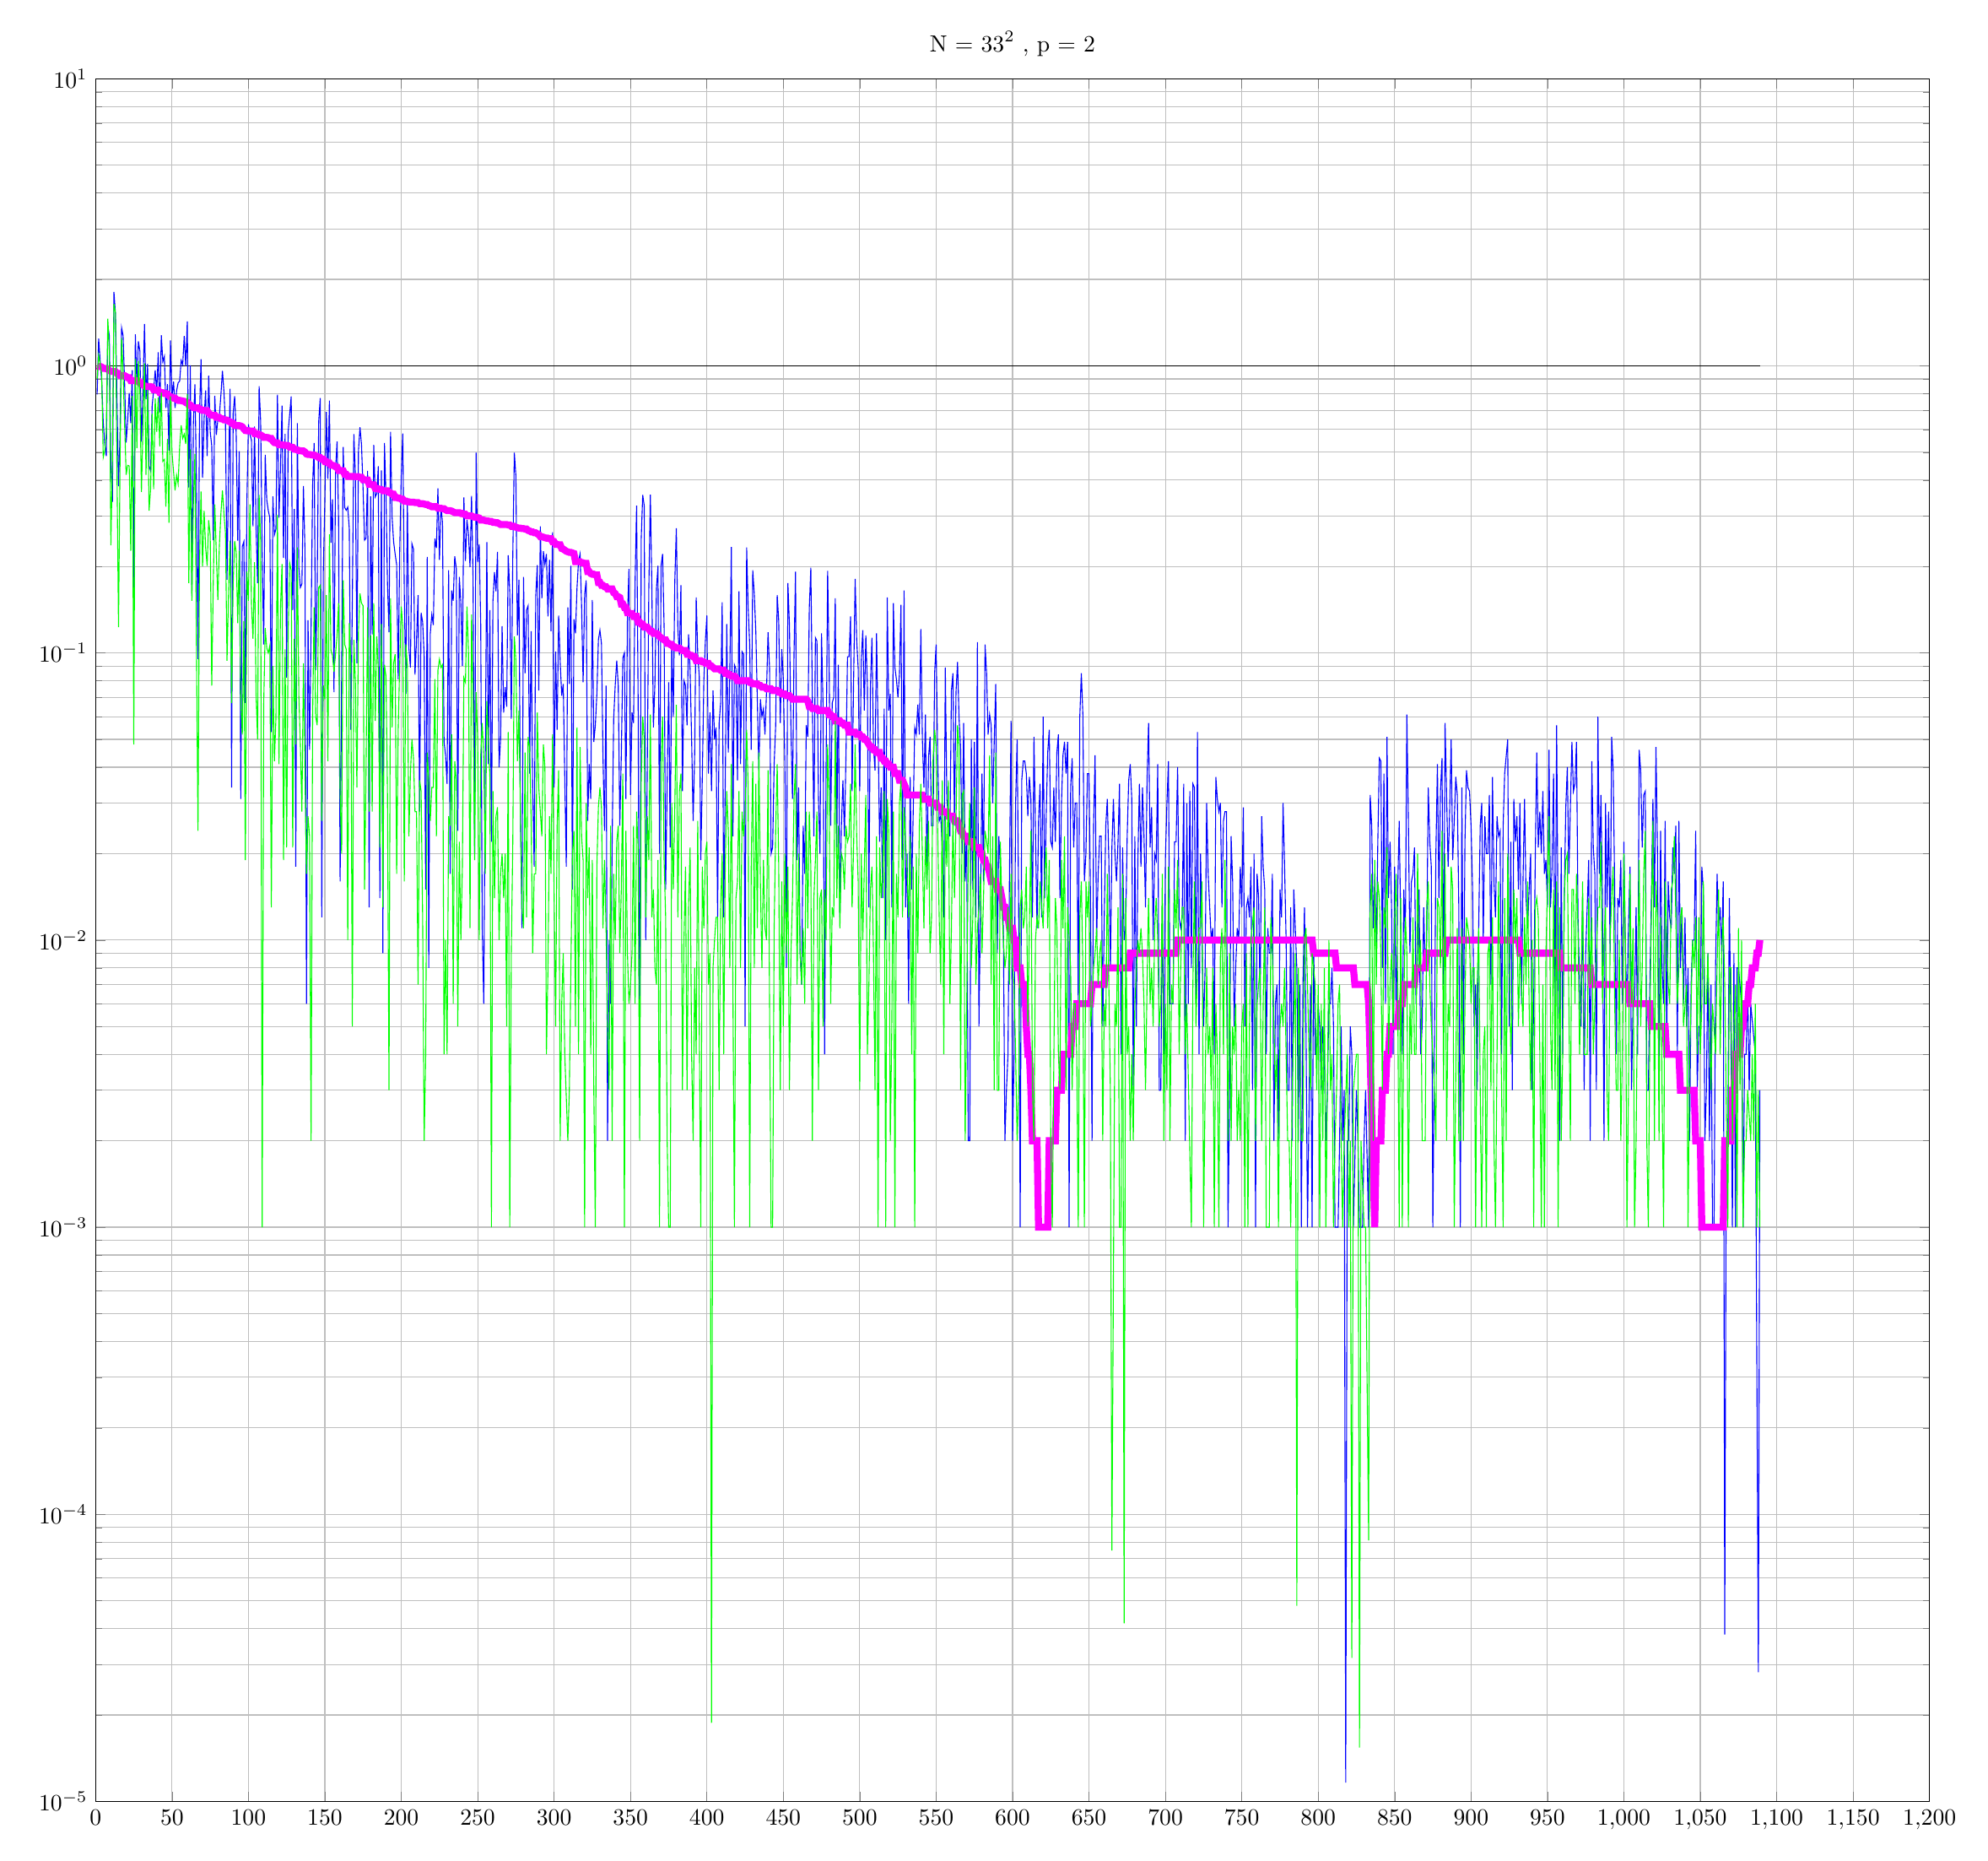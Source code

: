 % This file was created by matlab2tikz v0.3.3.
% Copyright (c) 2008--2013, Nico Schlmer <nico.schloemer@gmail.com>
% All rights reserved.
% 
% The latest updates can be retrieved from
%   http://www.mathworks.com/matlabcentral/fileexchange/22022-matlab2tikz
% where you can also make suggestions and rate matlab2tikz.
% 
% 
% 

% defining custom colors
\definecolor{mycolor1}{rgb}{1,0,1}

\begin{tikzpicture}

\begin{axis}[%
width=10.867in,
height=10.206in,
scale only axis,
xmin=0,
xmax=1200,
xmajorgrids,
ymode=log,
ymin=1e-05,
ymax=10,
yminorticks=true,
ymajorgrids,
yminorgrids,
title={$\text{N = 33}^\text{2}\text{ , p = 2}$}
]
\addplot [
color=black,
solid,
forget plot
]
table[row sep=crcr]{
1 1.0\\
2 1\\
3 1.0\\
4 1.0\\
5 1.0\\
6 1.0\\
7 1\\
8 1.0\\
9 1\\
10 1.0\\
11 1\\
12 1\\
13 1.0\\
14 1.0\\
15 1\\
16 1.0\\
17 1.0\\
18 1\\
19 1\\
20 1.0\\
21 1.0\\
22 1\\
23 1\\
24 1.0\\
25 1\\
26 1\\
27 1.0\\
28 1.0\\
29 1.0\\
30 1.0\\
31 1.0\\
32 1.0\\
33 1.0\\
34 1\\
35 1\\
36 1.0\\
37 1\\
38 1\\
39 1.0\\
40 1.0\\
41 1\\
42 1.0\\
43 1.0\\
44 1.0\\
45 1.0\\
46 1\\
47 1.0\\
48 1.0\\
49 1.0\\
50 1.0\\
51 1.0\\
52 1.0\\
53 1\\
54 1.0\\
55 1\\
56 1.0\\
57 1\\
58 1.0\\
59 1\\
60 1.0\\
61 1\\
62 1\\
63 1\\
64 1.0\\
65 1.0\\
66 1.0\\
67 1.0\\
68 1\\
69 1.0\\
70 1\\
71 1.0\\
72 1.0\\
73 1.0\\
74 1\\
75 1\\
76 1.0\\
77 1\\
78 1.0\\
79 1.0\\
80 1\\
81 1\\
82 1\\
83 1\\
84 1.0\\
85 1.0\\
86 1.0\\
87 1.0\\
88 1.0\\
89 1.0\\
90 1.0\\
91 1\\
92 1.0\\
93 1.0\\
94 1.0\\
95 1.0\\
96 1\\
97 1.0\\
98 1\\
99 1\\
100 1\\
101 1\\
102 1\\
103 1.0\\
104 1.0\\
105 1.0\\
106 1.0\\
107 1.0\\
108 1.0\\
109 1\\
110 1\\
111 1\\
112 1.0\\
113 1\\
114 1.0\\
115 1\\
116 1.0\\
117 1.0\\
118 1.0\\
119 1\\
120 1\\
121 1.0\\
122 1.0\\
123 1.0\\
124 1.0\\
125 1\\
126 1\\
127 1.0\\
128 1.0\\
129 1.0\\
130 1\\
131 1.0\\
132 1.0\\
133 1\\
134 1.0\\
135 1.0\\
136 1\\
137 1\\
138 1.0\\
139 1.0\\
140 1\\
141 1\\
142 1.0\\
143 1\\
144 1.0\\
145 1\\
146 1.0\\
147 1\\
148 1.0\\
149 1\\
150 1.0\\
151 1\\
152 1\\
153 1.0\\
154 1.0\\
155 1\\
156 1.0\\
157 1.0\\
158 1.0\\
159 1\\
160 1\\
161 1.0\\
162 1.0\\
163 1.0\\
164 1.0\\
165 1.0\\
166 1.0\\
167 1.0\\
168 1.0\\
169 1.0\\
170 1.0\\
171 1\\
172 1.0\\
173 1.0\\
174 1.0\\
175 1.0\\
176 1.0\\
177 1.0\\
178 1\\
179 1.0\\
180 1\\
181 1\\
182 1.0\\
183 1\\
184 1.0\\
185 1.0\\
186 1.0\\
187 1.0\\
188 1.0\\
189 1.0\\
190 1.0\\
191 1.0\\
192 1.0\\
193 1.0\\
194 1\\
195 1\\
196 1\\
197 1.0\\
198 1.0\\
199 1.0\\
200 1.0\\
201 1.0\\
202 1\\
203 1.0\\
204 1\\
205 1.0\\
206 1\\
207 1.0\\
208 1\\
209 1.0\\
210 1\\
211 1.0\\
212 1.0\\
213 1.0\\
214 1.0\\
215 1\\
216 1\\
217 1.0\\
218 1\\
219 1.0\\
220 1\\
221 1.0\\
222 1.0\\
223 1.0\\
224 1\\
225 1\\
226 1.0\\
227 1.0\\
228 1\\
229 1.0\\
230 1\\
231 1.0\\
232 1\\
233 1\\
234 1\\
235 1.0\\
236 1.0\\
237 1.0\\
238 1.0\\
239 1\\
240 1.0\\
241 1\\
242 1.0\\
243 1\\
244 1.0\\
245 1\\
246 1.0\\
247 1.0\\
248 1.0\\
249 1.0\\
250 1.0\\
251 1.0\\
252 1.0\\
253 1.0\\
254 1\\
255 1.0\\
256 1\\
257 1\\
258 1\\
259 1.0\\
260 1\\
261 1.0\\
262 1.0\\
263 1.0\\
264 1.0\\
265 1.0\\
266 1.0\\
267 1.0\\
268 1\\
269 1.0\\
270 1\\
271 1.0\\
272 1\\
273 1.0\\
274 1.0\\
275 1.0\\
276 1\\
277 1.0\\
278 1.0\\
279 1.0\\
280 1.0\\
281 1\\
282 1.0\\
283 1.0\\
284 1.0\\
285 1.0\\
286 1\\
287 1.0\\
288 1\\
289 1\\
290 1.0\\
291 1.0\\
292 1\\
293 1.0\\
294 1\\
295 1\\
296 1\\
297 1\\
298 1\\
299 1\\
300 1\\
301 1\\
302 1\\
303 1\\
304 1\\
305 1.0\\
306 1.0\\
307 1.0\\
308 1\\
309 1.0\\
310 1.0\\
311 1.0\\
312 1.0\\
313 1\\
314 1\\
315 1\\
316 1.0\\
317 1.0\\
318 1.0\\
319 1.0\\
320 1.0\\
321 1.0\\
322 1.0\\
323 1.0\\
324 1\\
325 1.0\\
326 1\\
327 1.0\\
328 1\\
329 1.0\\
330 1\\
331 1.0\\
332 1\\
333 1.0\\
334 1.0\\
335 1.0\\
336 1.0\\
337 1.0\\
338 1\\
339 1.0\\
340 1.0\\
341 1.0\\
342 1\\
343 1.0\\
344 1.0\\
345 1.0\\
346 1\\
347 1.0\\
348 1\\
349 1.0\\
350 1\\
351 1\\
352 1\\
353 1.0\\
354 1\\
355 1\\
356 1\\
357 1.0\\
358 1.0\\
359 1.0\\
360 1.0\\
361 1\\
362 1.0\\
363 1.0\\
364 1.0\\
365 1\\
366 1.0\\
367 1.0\\
368 1.0\\
369 1.0\\
370 1.0\\
371 1.0\\
372 1.0\\
373 1.0\\
374 1.0\\
375 1.0\\
376 1.0\\
377 1.0\\
378 1.0\\
379 1.0\\
380 1.0\\
381 1\\
382 1.0\\
383 1\\
384 1\\
385 1\\
386 1\\
387 1.0\\
388 1.0\\
389 1\\
390 1\\
391 1.0\\
392 1.0\\
393 1\\
394 1.0\\
395 1.0\\
396 1.0\\
397 1.0\\
398 1\\
399 1.0\\
400 1.0\\
401 1.0\\
402 1\\
403 1.0\\
404 1.0\\
405 1.0\\
406 1\\
407 1.0\\
408 1.0\\
409 1.0\\
410 1\\
411 1.0\\
412 1.0\\
413 1\\
414 1.0\\
415 1.0\\
416 1\\
417 1.0\\
418 1.0\\
419 1\\
420 1.0\\
421 1.0\\
422 1.0\\
423 1.0\\
424 1\\
425 1.0\\
426 1.0\\
427 1.0\\
428 1.0\\
429 1.0\\
430 1.0\\
431 1.0\\
432 1\\
433 1\\
434 1.0\\
435 1\\
436 1.0\\
437 1.0\\
438 1\\
439 1.0\\
440 1.0\\
441 1.0\\
442 1.0\\
443 1\\
444 1\\
445 1.0\\
446 1.0\\
447 1.0\\
448 1.0\\
449 1\\
450 1.0\\
451 1\\
452 1.0\\
453 1\\
454 1\\
455 1\\
456 1\\
457 1.0\\
458 1.0\\
459 1\\
460 1\\
461 1.0\\
462 1.0\\
463 1.0\\
464 1\\
465 1.0\\
466 1.0\\
467 1.0\\
468 1.0\\
469 1.0\\
470 1.0\\
471 1.0\\
472 1\\
473 1.0\\
474 1.0\\
475 1\\
476 1.0\\
477 1.0\\
478 1\\
479 1.0\\
480 1.0\\
481 1\\
482 1.0\\
483 1.0\\
484 1.0\\
485 1.0\\
486 1.0\\
487 1\\
488 1.0\\
489 1.0\\
490 1.0\\
491 1.0\\
492 1.0\\
493 1.0\\
494 1.0\\
495 1\\
496 1.0\\
497 1\\
498 1.0\\
499 1.0\\
500 1\\
501 1.0\\
502 1.0\\
503 1.0\\
504 1.0\\
505 1.0\\
506 1.0\\
507 1\\
508 1.0\\
509 1.0\\
510 1.0\\
511 1.0\\
512 1\\
513 1.0\\
514 1.0\\
515 1.0\\
516 1.0\\
517 1.0\\
518 1\\
519 1.0\\
520 1\\
521 1.0\\
522 1.0\\
523 1.0\\
524 1.0\\
525 1\\
526 1.0\\
527 1.0\\
528 1.0\\
529 1\\
530 1\\
531 1\\
532 1\\
533 1.0\\
534 1.0\\
535 1\\
536 1.0\\
537 1.0\\
538 1.0\\
539 1.0\\
540 1\\
541 1.0\\
542 1.0\\
543 1.0\\
544 1\\
545 1.0\\
546 1\\
547 1.0\\
548 1\\
549 1.0\\
550 1.0\\
551 1.0\\
552 1\\
553 1.0\\
554 1.0\\
555 1\\
556 1.0\\
557 1.0\\
558 1.0\\
559 1\\
560 1.0\\
561 1.0\\
562 1\\
563 1.0\\
564 1.0\\
565 1\\
566 1\\
567 1\\
568 1.0\\
569 1\\
570 1\\
571 1\\
572 1\\
573 1.0\\
574 1.0\\
575 1.0\\
576 1.0\\
577 1.0\\
578 1.0\\
579 1.0\\
580 1.0\\
581 1.0\\
582 1.0\\
583 1.0\\
584 1.0\\
585 1.0\\
586 1.0\\
587 1.0\\
588 1.0\\
589 1.0\\
590 1\\
591 1.0\\
592 1.0\\
593 1.0\\
594 1.0\\
595 1.0\\
596 1.0\\
597 1.0\\
598 1.0\\
599 1.0\\
600 1\\
601 1\\
602 1.0\\
603 1.0\\
604 1\\
605 1.0\\
606 1\\
607 1.0\\
608 1.0\\
609 1\\
610 1.0\\
611 1.0\\
612 1\\
613 1\\
614 1\\
615 1\\
616 1\\
617 1.0\\
618 1.0\\
619 1.0\\
620 1\\
621 1.0\\
622 1.0\\
623 1.0\\
624 1.0\\
625 1\\
626 1.0\\
627 1\\
628 1.0\\
629 1.0\\
630 1.0\\
631 1.0\\
632 1.0\\
633 1.0\\
634 1.0\\
635 1\\
636 1.0\\
637 1.0\\
638 1\\
639 1\\
640 1.0\\
641 1.0\\
642 1.0\\
643 1\\
644 1.0\\
645 1\\
646 1\\
647 1.0\\
648 1.0\\
649 1.0\\
650 1.0\\
651 1.0\\
652 1.0\\
653 1.0\\
654 1.0\\
655 1\\
656 1.0\\
657 1.0\\
658 1.0\\
659 1\\
660 1.0\\
661 1\\
662 1\\
663 1.0\\
664 1\\
665 1.0\\
666 1.0\\
667 1\\
668 1.0\\
669 1\\
670 1.0\\
671 1.0\\
672 1.0\\
673 1.0\\
674 1\\
675 1\\
676 1.0\\
677 1.0\\
678 1.0\\
679 1.0\\
680 1.0\\
681 1.0\\
682 1.0\\
683 1.0\\
684 1.0\\
685 1.0\\
686 1\\
687 1\\
688 1.0\\
689 1.0\\
690 1.0\\
691 1.0\\
692 1\\
693 1.0\\
694 1.0\\
695 1\\
696 1.0\\
697 1.0\\
698 1.0\\
699 1\\
700 1.0\\
701 1\\
702 1.0\\
703 1.0\\
704 1.0\\
705 1.0\\
706 1\\
707 1.0\\
708 1.0\\
709 1.0\\
710 1.0\\
711 1\\
712 1.0\\
713 1.0\\
714 1.0\\
715 1.0\\
716 1\\
717 1.0\\
718 1.0\\
719 1.0\\
720 1.0\\
721 1.0\\
722 1.0\\
723 1.0\\
724 1.0\\
725 1.0\\
726 1.0\\
727 1.0\\
728 1.0\\
729 1.0\\
730 1.0\\
731 1\\
732 1.0\\
733 1\\
734 1\\
735 1.0\\
736 1.0\\
737 1.0\\
738 1.0\\
739 1.0\\
740 1\\
741 1\\
742 1\\
743 1\\
744 1.0\\
745 1.0\\
746 1.0\\
747 1.0\\
748 1\\
749 1\\
750 1\\
751 1.0\\
752 1\\
753 1.0\\
754 1\\
755 1.0\\
756 1\\
757 1.0\\
758 1\\
759 1\\
760 1.0\\
761 1\\
762 1.0\\
763 1\\
764 1\\
765 1.0\\
766 1.0\\
767 1.0\\
768 1.0\\
769 1.0\\
770 1.0\\
771 1.0\\
772 1\\
773 1.0\\
774 1.0\\
775 1\\
776 1.0\\
777 1.0\\
778 1.0\\
779 1\\
780 1\\
781 1.0\\
782 1\\
783 1.0\\
784 1.0\\
785 1.0\\
786 1.0\\
787 1\\
788 1.0\\
789 1.0\\
790 1.0\\
791 1.0\\
792 1.0\\
793 1.0\\
794 1.0\\
795 1.0\\
796 1.0\\
797 1.0\\
798 1.0\\
799 1.0\\
800 1\\
801 1.0\\
802 1.0\\
803 1.0\\
804 1.0\\
805 1.0\\
806 1.0\\
807 1.0\\
808 1.0\\
809 1.0\\
810 1.0\\
811 1\\
812 1.0\\
813 1\\
814 1.0\\
815 1\\
816 1.0\\
817 1.0\\
818 1\\
819 1\\
820 1.0\\
821 1.0\\
822 1.0\\
823 1\\
824 1.0\\
825 1.0\\
826 1.0\\
827 1\\
828 1.0\\
829 1\\
830 1\\
831 1.0\\
832 1.0\\
833 1.0\\
834 1.0\\
835 1.0\\
836 1.0\\
837 1.0\\
838 1.0\\
839 1.0\\
840 1.0\\
841 1.0\\
842 1.0\\
843 1.0\\
844 1.0\\
845 1\\
846 1.0\\
847 1\\
848 1.0\\
849 1\\
850 1\\
851 1\\
852 1.0\\
853 1.0\\
854 1\\
855 1.0\\
856 1.0\\
857 1.0\\
858 1\\
859 1.0\\
860 1\\
861 1.0\\
862 1.0\\
863 1.0\\
864 1.0\\
865 1\\
866 1\\
867 1.0\\
868 1.0\\
869 1\\
870 1\\
871 1.0\\
872 1.0\\
873 1.0\\
874 1.0\\
875 1.0\\
876 1.0\\
877 1.0\\
878 1\\
879 1\\
880 1.0\\
881 1\\
882 1.0\\
883 1.0\\
884 1.0\\
885 1.0\\
886 1.0\\
887 1.0\\
888 1.0\\
889 1.0\\
890 1.0\\
891 1.0\\
892 1.0\\
893 1\\
894 1.0\\
895 1\\
896 1.0\\
897 1.0\\
898 1.0\\
899 1.0\\
900 1\\
901 1.0\\
902 1\\
903 1.0\\
904 1.0\\
905 1\\
906 1.0\\
907 1.0\\
908 1.0\\
909 1.0\\
910 1\\
911 1.0\\
912 1.0\\
913 1.0\\
914 1.0\\
915 1.0\\
916 1.0\\
917 1.0\\
918 1\\
919 1\\
920 1.0\\
921 1\\
922 1.0\\
923 1\\
924 1\\
925 1.0\\
926 1.0\\
927 1.0\\
928 1\\
929 1.0\\
930 1.0\\
931 1.0\\
932 1.0\\
933 1.0\\
934 1.0\\
935 1.0\\
936 1.0\\
937 1.0\\
938 1.0\\
939 1\\
940 1.0\\
941 1.0\\
942 1\\
943 1.0\\
944 1.0\\
945 1.0\\
946 1.0\\
947 1.0\\
948 1.0\\
949 1.0\\
950 1.0\\
951 1.0\\
952 1.0\\
953 1\\
954 1.0\\
955 1.0\\
956 1.0\\
957 1.0\\
958 1.0\\
959 1.0\\
960 1.0\\
961 1.0\\
962 1.0\\
963 1.0\\
964 1.0\\
965 1.0\\
966 1\\
967 1.0\\
968 1.0\\
969 1.0\\
970 1.0\\
971 1.0\\
972 1.0\\
973 1.0\\
974 1.0\\
975 1.0\\
976 1.0\\
977 1.0\\
978 1.0\\
979 1.0\\
980 1.0\\
981 1\\
982 1.0\\
983 1.0\\
984 1.0\\
985 1\\
986 1.0\\
987 1\\
988 1.0\\
989 1.0\\
990 1\\
991 1.0\\
992 1.0\\
993 1.0\\
994 1.0\\
995 1.0\\
996 1\\
997 1.0\\
998 1.0\\
999 1.0\\
1000 1.0\\
1001 1.0\\
1002 1\\
1003 1.0\\
1004 1.0\\
1005 1.0\\
1006 1\\
1007 1\\
1008 1\\
1009 1\\
1010 1.0\\
1011 1\\
1012 1.0\\
1013 1.0\\
1014 1\\
1015 1.0\\
1016 1.0\\
1017 1.0\\
1018 1.0\\
1019 1.0\\
1020 1.0\\
1021 1.0\\
1022 1\\
1023 1.0\\
1024 1.0\\
1025 1.0\\
1026 1.0\\
1027 1.0\\
1028 1.0\\
1029 1.0\\
1030 1.0\\
1031 1.0\\
1032 1.0\\
1033 1\\
1034 1.0\\
1035 1.0\\
1036 1.0\\
1037 1.0\\
1038 1.0\\
1039 1.0\\
1040 1.0\\
1041 1.0\\
1042 1.0\\
1043 1\\
1044 1.0\\
1045 1.0\\
1046 1\\
1047 1\\
1048 1\\
1049 1\\
1050 1.0\\
1051 1.0\\
1052 1.0\\
1053 1.0\\
1054 1.0\\
1055 1.0\\
1056 1.0\\
1057 1.0\\
1058 1.0\\
1059 1.0\\
1060 1\\
1061 1.0\\
1062 1\\
1063 1.0\\
1064 1.0\\
1065 1.0\\
1066 1.0\\
1067 1.0\\
1068 1.0\\
1069 1.0\\
1070 1.0\\
1071 1.0\\
1072 1.0\\
1073 1\\
1074 1.0\\
1075 1.0\\
1076 1.0\\
1077 1\\
1078 1.0\\
1079 1.0\\
1080 1.0\\
1081 1.0\\
1082 1.0\\
1083 1.0\\
1084 1\\
1085 1\\
1086 1\\
1087 1.0\\
1088 1\\
1089 1.0\\
};
\addplot [
color=blue,
solid,
forget plot
]
table[row sep=crcr]{
1 0.795\\
2 1.244\\
3 1.039\\
4 0.883\\
5 0.636\\
6 0.532\\
7 0.485\\
8 1.384\\
9 1.269\\
10 0.452\\
11 0.336\\
12 1.808\\
13 1.518\\
14 0.755\\
15 0.381\\
16 0.576\\
17 1.358\\
18 1.273\\
19 0.868\\
20 0.54\\
21 0.647\\
22 0.804\\
23 0.631\\
24 0.965\\
25 0.16\\
26 1.287\\
27 0.861\\
28 1.216\\
29 1.124\\
30 0.544\\
31 0.827\\
32 1.398\\
33 0.766\\
34 1.015\\
35 0.448\\
36 0.431\\
37 0.724\\
38 0.824\\
39 0.965\\
40 0.805\\
41 1.115\\
42 0.688\\
43 1.278\\
44 1.034\\
45 1.078\\
46 0.713\\
47 0.863\\
48 0.507\\
49 1.225\\
50 0.776\\
51 0.881\\
52 0.713\\
53 0.818\\
54 0.872\\
55 0.884\\
56 1.044\\
57 1.009\\
58 1.27\\
59 0.998\\
60 1.428\\
61 0.377\\
62 1.003\\
63 0.158\\
64 0.631\\
65 0.862\\
66 0.398\\
67 0.095\\
68 0.68\\
69 1.054\\
70 0.407\\
71 0.656\\
72 0.821\\
73 0.485\\
74 0.924\\
75 0.589\\
76 0.527\\
77 0.247\\
78 0.786\\
79 0.574\\
80 0.649\\
81 0.672\\
82 0.792\\
83 0.961\\
84 0.81\\
85 0.622\\
86 0.18\\
87 0.422\\
88 0.832\\
89 0.034\\
90 0.684\\
91 0.784\\
92 0.58\\
93 0.246\\
94 0.504\\
95 0.031\\
96 0.235\\
97 0.244\\
98 0.067\\
99 0.335\\
100 0.626\\
101 0.576\\
102 0.551\\
103 0.276\\
104 0.614\\
105 0.274\\
106 0.175\\
107 0.849\\
108 0.641\\
109 0.223\\
110 0.107\\
111 0.49\\
112 0.341\\
113 0.313\\
114 0.296\\
115 0.053\\
116 0.351\\
117 0.258\\
118 0.27\\
119 0.793\\
120 0.296\\
121 0.446\\
122 0.726\\
123 0.214\\
124 0.579\\
125 0.082\\
126 0.589\\
127 0.678\\
128 0.783\\
129 0.141\\
130 0.317\\
131 0.018\\
132 0.631\\
133 0.198\\
134 0.169\\
135 0.174\\
136 0.381\\
137 0.227\\
138 0.006\\
139 0.13\\
140 0.046\\
141 0.121\\
142 0.381\\
143 0.538\\
144 0.087\\
145 0.171\\
146 0.641\\
147 0.772\\
148 0.012\\
149 0.191\\
150 0.336\\
151 0.69\\
152 0.404\\
153 0.757\\
154 0.242\\
155 0.343\\
156 0.073\\
157 0.431\\
158 0.545\\
159 0.294\\
160 0.016\\
161 0.086\\
162 0.521\\
163 0.321\\
164 0.314\\
165 0.322\\
166 0.271\\
167 0.054\\
168 0.152\\
169 0.578\\
170 0.413\\
171 0.092\\
172 0.506\\
173 0.611\\
174 0.531\\
175 0.374\\
176 0.247\\
177 0.251\\
178 0.431\\
179 0.013\\
180 0.351\\
181 0.116\\
182 0.53\\
183 0.35\\
184 0.359\\
185 0.447\\
186 0.014\\
187 0.432\\
188 0.009\\
189 0.538\\
190 0.355\\
191 0.175\\
192 0.118\\
193 0.589\\
194 0.297\\
195 0.244\\
196 0.221\\
197 0.203\\
198 0.081\\
199 0.227\\
200 0.414\\
201 0.581\\
202 0.163\\
203 0.072\\
204 0.347\\
205 0.104\\
206 0.089\\
207 0.24\\
208 0.23\\
209 0.084\\
210 0.111\\
211 0.159\\
212 0.028\\
213 0.138\\
214 0.128\\
215 0.098\\
216 0.015\\
217 0.216\\
218 0.008\\
219 0.117\\
220 0.136\\
221 0.125\\
222 0.25\\
223 0.232\\
224 0.374\\
225 0.211\\
226 0.328\\
227 0.283\\
228 0.049\\
229 0.044\\
230 0.035\\
231 0.194\\
232 0.017\\
233 0.165\\
234 0.152\\
235 0.217\\
236 0.197\\
237 0.024\\
238 0.184\\
239 0.15\\
240 0.09\\
241 0.348\\
242 0.209\\
243 0.291\\
244 0.259\\
245 0.199\\
246 0.352\\
247 0.18\\
248 0.02\\
249 0.498\\
250 0.207\\
251 0.239\\
252 0.126\\
253 0.011\\
254 0.006\\
255 0.043\\
256 0.243\\
257 0.041\\
258 0.141\\
259 0.022\\
260 0.152\\
261 0.191\\
262 0.164\\
263 0.225\\
264 0.04\\
265 0.05\\
266 0.124\\
267 0.062\\
268 0.076\\
269 0.065\\
270 0.219\\
271 0.162\\
272 0.059\\
273 0.221\\
274 0.498\\
275 0.414\\
276 0.115\\
277 0.18\\
278 0.027\\
279 0.011\\
280 0.184\\
281 0.085\\
282 0.141\\
283 0.146\\
284 0.038\\
285 0.119\\
286 0.034\\
287 0.018\\
288 0.157\\
289 0.202\\
290 0.074\\
291 0.276\\
292 0.155\\
293 0.226\\
294 0.203\\
295 0.221\\
296 0.134\\
297 0.211\\
298 0.119\\
299 0.263\\
300 0.034\\
301 0.101\\
302 0.054\\
303 0.135\\
304 0.093\\
305 0.071\\
306 0.078\\
307 0.037\\
308 0.018\\
309 0.144\\
310 0.078\\
311 0.201\\
312 0.015\\
313 0.131\\
314 0.117\\
315 0.168\\
316 0.209\\
317 0.221\\
318 0.146\\
319 0.079\\
320 0.16\\
321 0.179\\
322 0.026\\
323 0.041\\
324 0.031\\
325 0.153\\
326 0.049\\
327 0.056\\
328 0.072\\
329 0.111\\
330 0.12\\
331 0.108\\
332 0.044\\
333 0.024\\
334 0.077\\
335 0.002\\
336 0.01\\
337 0.006\\
338 0.022\\
339 0.059\\
340 0.077\\
341 0.094\\
342 0.077\\
343 0.025\\
344 0.044\\
345 0.096\\
346 0.1\\
347 0.031\\
348 0.132\\
349 0.196\\
350 0.032\\
351 0.062\\
352 0.057\\
353 0.175\\
354 0.326\\
355 0.068\\
356 0.003\\
357 0.248\\
358 0.355\\
359 0.325\\
360 0.01\\
361 0.0\\
362 0.167\\
363 0.356\\
364 0.166\\
365 0.055\\
366 0.079\\
367 0.168\\
368 0.201\\
369 0.02\\
370 0.201\\
371 0.221\\
372 0.123\\
373 0.015\\
374 0.035\\
375 0.079\\
376 0.021\\
377 0.107\\
378 0.06\\
379 0.178\\
380 0.272\\
381 0.121\\
382 0.098\\
383 0.172\\
384 0.033\\
385 0.08\\
386 0.077\\
387 0.056\\
388 0.116\\
389 0.087\\
390 0.05\\
391 0.026\\
392 0.045\\
393 0.156\\
394 0.099\\
395 0.083\\
396 0.019\\
397 0.037\\
398 0.08\\
399 0.11\\
400 0.135\\
401 0.038\\
402 0.062\\
403 0.033\\
404 0.074\\
405 0.05\\
406 0.055\\
407 0.012\\
408 0.057\\
409 0.067\\
410 0.15\\
411 0.012\\
412 0.035\\
413 0.126\\
414 0.045\\
415 0.086\\
416 0.234\\
417 0.023\\
418 0.091\\
419 0.088\\
420 0.036\\
421 0.164\\
422 0.041\\
423 0.101\\
424 0.099\\
425 0.005\\
426 0.233\\
427 0.143\\
428 0.107\\
429 0.046\\
430 0.194\\
431 0.16\\
432 0.119\\
433 0.0\\
434 0.039\\
435 0.069\\
436 0.06\\
437 0.064\\
438 0.052\\
439 0.073\\
440 0.118\\
441 0.088\\
442 0.02\\
443 0.021\\
444 0.041\\
445 0.056\\
446 0.159\\
447 0.129\\
448 0.057\\
449 0.103\\
450 0.081\\
451 0.041\\
452 0.008\\
453 0.175\\
454 0.125\\
455 0.054\\
456 0.031\\
457 0.099\\
458 0.192\\
459 0.019\\
460 0.034\\
461 0.009\\
462 0.007\\
463 0.025\\
464 0.017\\
465 0.056\\
466 0.051\\
467 0.143\\
468 0.198\\
469 0.069\\
470 0.023\\
471 0.113\\
472 0.11\\
473 0.031\\
474 0.02\\
475 0.117\\
476 0.065\\
477 0.004\\
478 0.041\\
479 0.193\\
480 0.088\\
481 0.025\\
482 0.067\\
483 0.07\\
484 0.155\\
485 0.021\\
486 0.091\\
487 0.012\\
488 0.025\\
489 0.036\\
490 0.023\\
491 0.044\\
492 0.097\\
493 0.097\\
494 0.134\\
495 0.033\\
496 0.08\\
497 0.181\\
498 0.111\\
499 0.088\\
500 0.033\\
501 0.094\\
502 0.12\\
503 0.063\\
504 0.115\\
505 0.077\\
506 0.013\\
507 0.076\\
508 0.113\\
509 0.047\\
510 0.039\\
511 0.117\\
512 0.053\\
513 0.022\\
514 0.034\\
515 0.014\\
516 0.064\\
517 0.01\\
518 0.156\\
519 0.063\\
520 0.072\\
521 0.013\\
522 0.149\\
523 0.089\\
524 0.081\\
525 0.07\\
526 0.085\\
527 0.147\\
528 0.019\\
529 0.165\\
530 0.013\\
531 0.02\\
532 0.006\\
533 0.037\\
534 0.015\\
535 0.028\\
536 0.055\\
537 0.052\\
538 0.066\\
539 0.052\\
540 0.121\\
541 0.05\\
542 0.034\\
543 0.061\\
544 0.016\\
545 0.043\\
546 0.051\\
547 0.025\\
548 0.025\\
549 0.085\\
550 0.107\\
551 0.043\\
552 0.026\\
553 0.027\\
554 0.021\\
555 0.012\\
556 0.089\\
557 0.031\\
558 0.0\\
559 0.023\\
560 0.074\\
561 0.085\\
562 0.025\\
563 0.073\\
564 0.093\\
565 0.059\\
566 0.047\\
567 0.02\\
568 0.057\\
569 0.016\\
570 0.023\\
571 0.002\\
572 0.002\\
573 0.05\\
574 0.015\\
575 0.049\\
576 0.012\\
577 0.109\\
578 0.005\\
579 0.013\\
580 0.038\\
581 0.016\\
582 0.107\\
583 0.085\\
584 0.052\\
585 0.061\\
586 0.056\\
587 0.03\\
588 0.049\\
589 0.078\\
590 0.009\\
591 0.023\\
592 0.018\\
593 0.014\\
594 0.011\\
595 0.002\\
596 0.003\\
597 0.004\\
598 0.017\\
599 0.058\\
600 0.002\\
601 0.004\\
602 0.03\\
603 0.05\\
604 0.013\\
605 0.001\\
606 0.036\\
607 0.042\\
608 0.042\\
609 0.038\\
610 0.027\\
611 0.037\\
612 0.031\\
613 0.012\\
614 0.051\\
615 0.0\\
616 0.011\\
617 0.026\\
618 0.035\\
619 0.012\\
620 0.06\\
621 0.014\\
622 0.027\\
623 0.045\\
624 0.054\\
625 0.022\\
626 0.021\\
627 0.034\\
628 0.022\\
629 0.045\\
630 0.052\\
631 0.014\\
632 0.03\\
633 0.044\\
634 0.049\\
635 0.038\\
636 0.049\\
637 0.001\\
638 0.034\\
639 0.043\\
640 0.021\\
641 0.03\\
642 0.03\\
643 0.006\\
644 0.06\\
645 0.085\\
646 0.061\\
647 0.016\\
648 0.02\\
649 0.038\\
650 0.038\\
651 0.014\\
652 0.002\\
653 0.025\\
654 0.044\\
655 0.01\\
656 0.017\\
657 0.023\\
658 0.023\\
659 0.005\\
660 0.012\\
661 0.025\\
662 0.031\\
663 0.019\\
664 0.008\\
665 0.021\\
666 0.031\\
667 0.02\\
668 0.016\\
669 0.022\\
670 0.035\\
671 0.004\\
672 0.021\\
673 0.01\\
674 0.011\\
675 0.023\\
676 0.036\\
677 0.041\\
678 0.031\\
679 0.003\\
680 0.023\\
681 0.005\\
682 0.019\\
683 0.035\\
684 0.018\\
685 0.034\\
686 0.023\\
687 0.013\\
688 0.036\\
689 0.057\\
690 0.021\\
691 0.029\\
692 0.01\\
693 0.02\\
694 0.019\\
695 0.041\\
696 0.003\\
697 0.003\\
698 0.013\\
699 0.004\\
700 0.019\\
701 0.03\\
702 0.042\\
703 0.006\\
704 0.0\\
705 0.006\\
706 0.022\\
707 0.022\\
708 0.04\\
709 0.012\\
710 0.011\\
711 0.012\\
712 0.035\\
713 0.002\\
714 0.03\\
715 0.006\\
716 0.033\\
717 0.008\\
718 0.035\\
719 0.034\\
720 0.006\\
721 0.053\\
722 0.004\\
723 0.02\\
724 0.01\\
725 0.005\\
726 0.008\\
727 0.03\\
728 0.017\\
729 0.013\\
730 0.01\\
731 0.011\\
732 0.004\\
733 0.037\\
734 0.031\\
735 0.028\\
736 0.03\\
737 0.013\\
738 0.026\\
739 0.028\\
740 0.028\\
741 0.001\\
742 0.003\\
743 0.023\\
744 0.016\\
745 0.005\\
746 0.008\\
747 0.011\\
748 0.01\\
749 0.018\\
750 0.013\\
751 0.029\\
752 0.005\\
753 0.013\\
754 0.014\\
755 0.012\\
756 0.018\\
757 0.003\\
758 0.02\\
759 0.001\\
760 0.017\\
761 0.014\\
762 0.006\\
763 0.027\\
764 0.018\\
765 0.015\\
766 0.004\\
767 0.011\\
768 0.009\\
769 0.009\\
770 0.017\\
771 0.002\\
772 0.006\\
773 0.007\\
774 0.002\\
775 0.015\\
776 0.012\\
777 0.03\\
778 0.018\\
779 0.01\\
780 0.003\\
781 0.003\\
782 0.013\\
783 0.002\\
784 0.015\\
785 0.011\\
786 0.008\\
787 0.002\\
788 0.007\\
789 0.001\\
790 0.007\\
791 0.013\\
792 0.005\\
793 0.001\\
794 0.0\\
795 0.007\\
796 0.001\\
797 0.01\\
798 0.004\\
799 0.004\\
800 0.006\\
801 0.005\\
802 0.003\\
803 0.005\\
804 0.004\\
805 0.002\\
806 0.003\\
807 0.006\\
808 0.006\\
809 0.008\\
810 0.005\\
811 0.001\\
812 0.001\\
813 0.001\\
814 0.002\\
815 0.005\\
816 0.002\\
817 0.003\\
818 1.163e-05\\
819 0.002\\
820 0.002\\
821 0.005\\
822 0.004\\
823 0.001\\
824 0.0\\
825 0.003\\
826 0.002\\
827 0.001\\
828 0.0\\
829 0.001\\
830 0.002\\
831 0.003\\
832 0.0\\
833 0.001\\
834 0.032\\
835 0.025\\
836 0.011\\
837 0.017\\
838 0.009\\
839 0.022\\
840 0.043\\
841 0.042\\
842 0.008\\
843 0.038\\
844 0.006\\
845 0.051\\
846 0.014\\
847 0.022\\
848 0.013\\
849 0.004\\
850 0.018\\
851 0.005\\
852 0.015\\
853 0.026\\
854 0.011\\
855 0.004\\
856 0.015\\
857 0.01\\
858 0.061\\
859 0.026\\
860 0.009\\
861 0.016\\
862 0.017\\
863 0.021\\
864 0.006\\
865 0.009\\
866 0.015\\
867 0.004\\
868 0.005\\
869 0.013\\
870 0.008\\
871 0.01\\
872 0.034\\
873 0.022\\
874 0.018\\
875 0.001\\
876 0.004\\
877 0.02\\
878 0.041\\
879 0.014\\
880 0.033\\
881 0.043\\
882 0.007\\
883 0.057\\
884 0.0\\
885 0.018\\
886 0.028\\
887 0.05\\
888 0.019\\
889 0.026\\
890 0.037\\
891 0.032\\
892 0.013\\
893 0.001\\
894 0.034\\
895 0.004\\
896 0.022\\
897 0.039\\
898 0.034\\
899 0.033\\
900 0.025\\
901 0.015\\
902 0.005\\
903 0.007\\
904 0.003\\
905 0.011\\
906 0.025\\
907 0.03\\
908 0.01\\
909 0.027\\
910 0.02\\
911 0.02\\
912 0.032\\
913 0.007\\
914 0.037\\
915 0.016\\
916 0.012\\
917 0.027\\
918 0.023\\
919 0.024\\
920 0.004\\
921 0.025\\
922 0.038\\
923 0.0\\
924 0.05\\
925 0.005\\
926 0.022\\
927 0.003\\
928 0.031\\
929 0.022\\
930 0.027\\
931 0.015\\
932 0.03\\
933 0.006\\
934 0.016\\
935 0.031\\
936 0.014\\
937 0.011\\
938 0.015\\
939 0.02\\
940 0.003\\
941 0.006\\
942 0.019\\
943 0.045\\
944 0.021\\
945 0.028\\
946 0.02\\
947 0.033\\
948 0.017\\
949 0.019\\
950 0.013\\
951 0.046\\
952 0.013\\
953 0.018\\
954 0.038\\
955 0.006\\
956 0.056\\
957 0.01\\
958 0.002\\
959 0.021\\
960 0.004\\
961 0.014\\
962 0.029\\
963 0.04\\
964 0.017\\
965 0.029\\
966 0.049\\
967 0.033\\
968 0.035\\
969 0.049\\
970 0.012\\
971 0.007\\
972 0.005\\
973 0.014\\
974 0.003\\
975 0.009\\
976 0.013\\
977 0.019\\
978 0.002\\
979 0.042\\
980 0.021\\
981 0.017\\
982 0.003\\
983 0.06\\
984 0.017\\
985 0.032\\
986 0.014\\
987 0.002\\
988 0.03\\
989 0.013\\
990 0.028\\
991 0.009\\
992 0.051\\
993 0.039\\
994 0.015\\
995 0.004\\
996 0.014\\
997 0.013\\
998 0.019\\
999 0.006\\
1000 0.022\\
1001 0.009\\
1002 0.006\\
1003 0.011\\
1004 0.018\\
1005 0.003\\
1006 0.006\\
1007 0.006\\
1008 0.013\\
1009 0.004\\
1010 0.046\\
1011 0.039\\
1012 0.021\\
1013 0.032\\
1014 0.033\\
1015 0.003\\
1016 0.003\\
1017 0.007\\
1018 0.014\\
1019 0.031\\
1020 0.013\\
1021 0.047\\
1022 0.02\\
1023 0.003\\
1024 0.024\\
1025 0.008\\
1026 0.006\\
1027 0.026\\
1028 0.004\\
1029 0.016\\
1030 0.012\\
1031 0.011\\
1032 0.021\\
1033 0.017\\
1034 0.025\\
1035 0.004\\
1036 0.026\\
1037 0.008\\
1038 0.013\\
1039 0.006\\
1040 0.012\\
1041 0.005\\
1042 0.008\\
1043 0.002\\
1044 0.007\\
1045 0.01\\
1046 0.01\\
1047 0.024\\
1048 0.003\\
1049 0.005\\
1050 0.005\\
1051 0.018\\
1052 0.015\\
1053 0.002\\
1054 0.003\\
1055 0.009\\
1056 0.002\\
1057 0.007\\
1058 0.001\\
1059 0.001\\
1060 0.008\\
1061 0.017\\
1062 0.011\\
1063 0.013\\
1064 0.009\\
1065 0.016\\
1066 3.817e-05\\
1067 0.002\\
1068 0.002\\
1069 0.014\\
1070 0.005\\
1071 0.001\\
1072 0.009\\
1073 0.001\\
1074 0.008\\
1075 0.008\\
1076 0.0\\
1077 0.006\\
1078 0.001\\
1079 0.004\\
1080 0.004\\
1081 0.007\\
1082 0.003\\
1083 0.006\\
1084 0.0\\
1085 0.0\\
1086 0.004\\
1087 0.0\\
1088 2.818e-05\\
1089 0.003\\
};
\addplot [
color=mycolor1,
solid,
line width=3.0pt,
forget plot
]
table[row sep=crcr]{
1 0.999\\
2 0.995\\
3 0.995\\
4 0.99\\
5 0.98\\
6 0.98\\
7 0.976\\
8 0.976\\
9 0.962\\
10 0.957\\
11 0.957\\
12 0.954\\
13 0.954\\
14 0.94\\
15 0.94\\
16 0.926\\
17 0.925\\
18 0.924\\
19 0.924\\
20 0.918\\
21 0.909\\
22 0.909\\
23 0.888\\
24 0.888\\
25 0.888\\
26 0.887\\
27 0.887\\
28 0.886\\
29 0.87\\
30 0.87\\
31 0.858\\
32 0.851\\
33 0.849\\
34 0.848\\
35 0.846\\
36 0.846\\
37 0.844\\
38 0.825\\
39 0.824\\
40 0.822\\
41 0.822\\
42 0.806\\
43 0.806\\
44 0.806\\
45 0.801\\
46 0.801\\
47 0.798\\
48 0.786\\
49 0.78\\
50 0.778\\
51 0.772\\
52 0.772\\
53 0.762\\
54 0.758\\
55 0.758\\
56 0.756\\
57 0.754\\
58 0.752\\
59 0.745\\
60 0.745\\
61 0.73\\
62 0.73\\
63 0.722\\
64 0.715\\
65 0.714\\
66 0.714\\
67 0.714\\
68 0.706\\
69 0.705\\
70 0.699\\
71 0.699\\
72 0.698\\
73 0.698\\
74 0.685\\
75 0.676\\
76 0.673\\
77 0.673\\
78 0.673\\
79 0.661\\
80 0.661\\
81 0.661\\
82 0.654\\
83 0.654\\
84 0.648\\
85 0.648\\
86 0.647\\
87 0.641\\
88 0.638\\
89 0.631\\
90 0.631\\
91 0.62\\
92 0.62\\
93 0.619\\
94 0.619\\
95 0.617\\
96 0.613\\
97 0.603\\
98 0.595\\
99 0.594\\
100 0.594\\
101 0.593\\
102 0.592\\
103 0.592\\
104 0.581\\
105 0.581\\
106 0.58\\
107 0.574\\
108 0.574\\
109 0.57\\
110 0.563\\
111 0.563\\
112 0.563\\
113 0.562\\
114 0.558\\
115 0.558\\
116 0.547\\
117 0.54\\
118 0.539\\
119 0.539\\
120 0.531\\
121 0.531\\
122 0.531\\
123 0.529\\
124 0.529\\
125 0.528\\
126 0.527\\
127 0.521\\
128 0.521\\
129 0.52\\
130 0.512\\
131 0.511\\
132 0.51\\
133 0.506\\
134 0.506\\
135 0.505\\
136 0.505\\
137 0.501\\
138 0.493\\
139 0.491\\
140 0.491\\
141 0.49\\
142 0.489\\
143 0.489\\
144 0.485\\
145 0.484\\
146 0.479\\
147 0.479\\
148 0.473\\
149 0.473\\
150 0.464\\
151 0.464\\
152 0.459\\
153 0.459\\
154 0.451\\
155 0.45\\
156 0.449\\
157 0.445\\
158 0.444\\
159 0.432\\
160 0.432\\
161 0.432\\
162 0.431\\
163 0.419\\
164 0.419\\
165 0.412\\
166 0.412\\
167 0.412\\
168 0.412\\
169 0.412\\
170 0.411\\
171 0.411\\
172 0.411\\
173 0.409\\
174 0.409\\
175 0.401\\
176 0.401\\
177 0.4\\
178 0.4\\
179 0.387\\
180 0.387\\
181 0.385\\
182 0.385\\
183 0.374\\
184 0.373\\
185 0.373\\
186 0.371\\
187 0.371\\
188 0.367\\
189 0.367\\
190 0.367\\
191 0.367\\
192 0.362\\
193 0.361\\
194 0.357\\
195 0.357\\
196 0.348\\
197 0.348\\
198 0.346\\
199 0.346\\
200 0.343\\
201 0.343\\
202 0.338\\
203 0.338\\
204 0.336\\
205 0.336\\
206 0.335\\
207 0.335\\
208 0.335\\
209 0.334\\
210 0.334\\
211 0.334\\
212 0.331\\
213 0.331\\
214 0.331\\
215 0.33\\
216 0.329\\
217 0.329\\
218 0.326\\
219 0.325\\
220 0.323\\
221 0.323\\
222 0.323\\
223 0.323\\
224 0.319\\
225 0.319\\
226 0.319\\
227 0.318\\
228 0.318\\
229 0.315\\
230 0.313\\
231 0.313\\
232 0.313\\
233 0.312\\
234 0.31\\
235 0.308\\
236 0.308\\
237 0.308\\
238 0.308\\
239 0.306\\
240 0.306\\
241 0.304\\
242 0.304\\
243 0.3\\
244 0.3\\
245 0.3\\
246 0.3\\
247 0.298\\
248 0.297\\
249 0.297\\
250 0.296\\
251 0.295\\
252 0.29\\
253 0.29\\
254 0.29\\
255 0.289\\
256 0.288\\
257 0.288\\
258 0.287\\
259 0.287\\
260 0.285\\
261 0.285\\
262 0.284\\
263 0.284\\
264 0.282\\
265 0.28\\
266 0.28\\
267 0.28\\
268 0.28\\
269 0.28\\
270 0.279\\
271 0.279\\
272 0.276\\
273 0.276\\
274 0.276\\
275 0.274\\
276 0.273\\
277 0.272\\
278 0.272\\
279 0.271\\
280 0.271\\
281 0.27\\
282 0.27\\
283 0.267\\
284 0.266\\
285 0.264\\
286 0.264\\
287 0.262\\
288 0.262\\
289 0.26\\
290 0.258\\
291 0.254\\
292 0.254\\
293 0.253\\
294 0.252\\
295 0.251\\
296 0.251\\
297 0.25\\
298 0.25\\
299 0.244\\
300 0.244\\
301 0.239\\
302 0.239\\
303 0.238\\
304 0.238\\
305 0.231\\
306 0.23\\
307 0.228\\
308 0.226\\
309 0.225\\
310 0.224\\
311 0.224\\
312 0.223\\
313 0.222\\
314 0.208\\
315 0.208\\
316 0.208\\
317 0.208\\
318 0.206\\
319 0.206\\
320 0.205\\
321 0.205\\
322 0.192\\
323 0.192\\
324 0.189\\
325 0.188\\
326 0.188\\
327 0.187\\
328 0.187\\
329 0.176\\
330 0.176\\
331 0.172\\
332 0.172\\
333 0.17\\
334 0.17\\
335 0.167\\
336 0.167\\
337 0.167\\
338 0.167\\
339 0.162\\
340 0.161\\
341 0.157\\
342 0.157\\
343 0.156\\
344 0.148\\
345 0.148\\
346 0.144\\
347 0.144\\
348 0.138\\
349 0.138\\
350 0.137\\
351 0.137\\
352 0.134\\
353 0.134\\
354 0.134\\
355 0.128\\
356 0.128\\
357 0.126\\
358 0.126\\
359 0.123\\
360 0.123\\
361 0.123\\
362 0.121\\
363 0.119\\
364 0.119\\
365 0.117\\
366 0.117\\
367 0.117\\
368 0.116\\
369 0.114\\
370 0.113\\
371 0.112\\
372 0.111\\
373 0.111\\
374 0.108\\
375 0.108\\
376 0.107\\
377 0.107\\
378 0.105\\
379 0.105\\
380 0.104\\
381 0.104\\
382 0.104\\
383 0.103\\
384 0.102\\
385 0.102\\
386 0.102\\
387 0.099\\
388 0.099\\
389 0.098\\
390 0.098\\
391 0.097\\
392 0.097\\
393 0.094\\
394 0.094\\
395 0.094\\
396 0.094\\
397 0.093\\
398 0.093\\
399 0.092\\
400 0.092\\
401 0.092\\
402 0.09\\
403 0.09\\
404 0.089\\
405 0.088\\
406 0.088\\
407 0.088\\
408 0.088\\
409 0.087\\
410 0.087\\
411 0.087\\
412 0.085\\
413 0.085\\
414 0.084\\
415 0.084\\
416 0.083\\
417 0.083\\
418 0.083\\
419 0.082\\
420 0.08\\
421 0.08\\
422 0.08\\
423 0.08\\
424 0.08\\
425 0.08\\
426 0.08\\
427 0.08\\
428 0.079\\
429 0.079\\
430 0.078\\
431 0.078\\
432 0.078\\
433 0.078\\
434 0.077\\
435 0.077\\
436 0.076\\
437 0.076\\
438 0.076\\
439 0.075\\
440 0.075\\
441 0.075\\
442 0.075\\
443 0.074\\
444 0.074\\
445 0.074\\
446 0.074\\
447 0.073\\
448 0.073\\
449 0.072\\
450 0.072\\
451 0.072\\
452 0.071\\
453 0.071\\
454 0.071\\
455 0.07\\
456 0.069\\
457 0.069\\
458 0.069\\
459 0.069\\
460 0.069\\
461 0.069\\
462 0.069\\
463 0.069\\
464 0.069\\
465 0.069\\
466 0.068\\
467 0.065\\
468 0.065\\
469 0.064\\
470 0.064\\
471 0.064\\
472 0.064\\
473 0.063\\
474 0.063\\
475 0.063\\
476 0.063\\
477 0.063\\
478 0.063\\
479 0.063\\
480 0.061\\
481 0.061\\
482 0.06\\
483 0.06\\
484 0.058\\
485 0.058\\
486 0.058\\
487 0.058\\
488 0.057\\
489 0.057\\
490 0.056\\
491 0.056\\
492 0.056\\
493 0.053\\
494 0.053\\
495 0.053\\
496 0.053\\
497 0.053\\
498 0.052\\
499 0.052\\
500 0.052\\
501 0.051\\
502 0.051\\
503 0.05\\
504 0.05\\
505 0.049\\
506 0.048\\
507 0.047\\
508 0.047\\
509 0.046\\
510 0.046\\
511 0.045\\
512 0.045\\
513 0.045\\
514 0.043\\
515 0.043\\
516 0.042\\
517 0.042\\
518 0.041\\
519 0.041\\
520 0.04\\
521 0.04\\
522 0.04\\
523 0.038\\
524 0.038\\
525 0.038\\
526 0.036\\
527 0.036\\
528 0.036\\
529 0.035\\
530 0.034\\
531 0.032\\
532 0.032\\
533 0.032\\
534 0.032\\
535 0.032\\
536 0.032\\
537 0.032\\
538 0.032\\
539 0.032\\
540 0.032\\
541 0.032\\
542 0.031\\
543 0.031\\
544 0.031\\
545 0.031\\
546 0.03\\
547 0.03\\
548 0.03\\
549 0.03\\
550 0.03\\
551 0.029\\
552 0.029\\
553 0.029\\
554 0.028\\
555 0.028\\
556 0.028\\
557 0.028\\
558 0.027\\
559 0.027\\
560 0.027\\
561 0.027\\
562 0.026\\
563 0.026\\
564 0.026\\
565 0.025\\
566 0.024\\
567 0.024\\
568 0.023\\
569 0.023\\
570 0.023\\
571 0.022\\
572 0.022\\
573 0.022\\
574 0.022\\
575 0.021\\
576 0.021\\
577 0.021\\
578 0.021\\
579 0.02\\
580 0.02\\
581 0.019\\
582 0.019\\
583 0.018\\
584 0.018\\
585 0.017\\
586 0.016\\
587 0.016\\
588 0.016\\
589 0.016\\
590 0.015\\
591 0.015\\
592 0.015\\
593 0.014\\
594 0.013\\
595 0.013\\
596 0.012\\
597 0.012\\
598 0.011\\
599 0.011\\
600 0.011\\
601 0.01\\
602 0.01\\
603 0.008\\
604 0.008\\
605 0.008\\
606 0.007\\
607 0.007\\
608 0.007\\
609 0.005\\
610 0.004\\
611 0.004\\
612 0.003\\
613 0.002\\
614 0.002\\
615 0.002\\
616 0.002\\
617 0.001\\
618 0.0\\
619 0.0\\
620 0.0\\
621 0.0\\
622 0.001\\
623 0.001\\
624 0.002\\
625 0.002\\
626 0.002\\
627 0.002\\
628 0.002\\
629 0.003\\
630 0.003\\
631 0.003\\
632 0.003\\
633 0.004\\
634 0.004\\
635 0.004\\
636 0.004\\
637 0.004\\
638 0.004\\
639 0.005\\
640 0.005\\
641 0.005\\
642 0.006\\
643 0.006\\
644 0.006\\
645 0.006\\
646 0.006\\
647 0.006\\
648 0.006\\
649 0.006\\
650 0.006\\
651 0.006\\
652 0.007\\
653 0.007\\
654 0.007\\
655 0.007\\
656 0.007\\
657 0.007\\
658 0.007\\
659 0.007\\
660 0.007\\
661 0.008\\
662 0.008\\
663 0.008\\
664 0.008\\
665 0.008\\
666 0.008\\
667 0.008\\
668 0.008\\
669 0.008\\
670 0.008\\
671 0.008\\
672 0.008\\
673 0.008\\
674 0.008\\
675 0.008\\
676 0.008\\
677 0.009\\
678 0.009\\
679 0.009\\
680 0.009\\
681 0.009\\
682 0.009\\
683 0.009\\
684 0.009\\
685 0.009\\
686 0.009\\
687 0.009\\
688 0.009\\
689 0.009\\
690 0.009\\
691 0.009\\
692 0.009\\
693 0.009\\
694 0.009\\
695 0.009\\
696 0.009\\
697 0.009\\
698 0.009\\
699 0.009\\
700 0.009\\
701 0.009\\
702 0.009\\
703 0.009\\
704 0.009\\
705 0.009\\
706 0.009\\
707 0.009\\
708 0.01\\
709 0.01\\
710 0.01\\
711 0.01\\
712 0.01\\
713 0.01\\
714 0.01\\
715 0.01\\
716 0.01\\
717 0.01\\
718 0.01\\
719 0.01\\
720 0.01\\
721 0.01\\
722 0.01\\
723 0.01\\
724 0.01\\
725 0.01\\
726 0.01\\
727 0.01\\
728 0.01\\
729 0.01\\
730 0.01\\
731 0.01\\
732 0.01\\
733 0.01\\
734 0.01\\
735 0.01\\
736 0.01\\
737 0.01\\
738 0.01\\
739 0.01\\
740 0.01\\
741 0.01\\
742 0.01\\
743 0.01\\
744 0.01\\
745 0.01\\
746 0.01\\
747 0.01\\
748 0.01\\
749 0.01\\
750 0.01\\
751 0.01\\
752 0.01\\
753 0.01\\
754 0.01\\
755 0.01\\
756 0.01\\
757 0.01\\
758 0.01\\
759 0.01\\
760 0.01\\
761 0.01\\
762 0.01\\
763 0.01\\
764 0.01\\
765 0.01\\
766 0.01\\
767 0.01\\
768 0.01\\
769 0.01\\
770 0.01\\
771 0.01\\
772 0.01\\
773 0.01\\
774 0.01\\
775 0.01\\
776 0.01\\
777 0.01\\
778 0.01\\
779 0.01\\
780 0.01\\
781 0.01\\
782 0.01\\
783 0.01\\
784 0.01\\
785 0.01\\
786 0.01\\
787 0.01\\
788 0.01\\
789 0.01\\
790 0.01\\
791 0.01\\
792 0.01\\
793 0.01\\
794 0.01\\
795 0.01\\
796 0.01\\
797 0.009\\
798 0.009\\
799 0.009\\
800 0.009\\
801 0.009\\
802 0.009\\
803 0.009\\
804 0.009\\
805 0.009\\
806 0.009\\
807 0.009\\
808 0.009\\
809 0.009\\
810 0.009\\
811 0.009\\
812 0.008\\
813 0.008\\
814 0.008\\
815 0.008\\
816 0.008\\
817 0.008\\
818 0.008\\
819 0.008\\
820 0.008\\
821 0.008\\
822 0.008\\
823 0.008\\
824 0.007\\
825 0.007\\
826 0.007\\
827 0.007\\
828 0.007\\
829 0.007\\
830 0.007\\
831 0.007\\
832 0.007\\
833 0.006\\
834 0.0\\
835 0.0\\
836 0.0\\
837 0.001\\
838 0.002\\
839 0.002\\
840 0.002\\
841 0.002\\
842 0.003\\
843 0.003\\
844 0.003\\
845 0.004\\
846 0.004\\
847 0.005\\
848 0.005\\
849 0.005\\
850 0.005\\
851 0.005\\
852 0.005\\
853 0.006\\
854 0.006\\
855 0.006\\
856 0.007\\
857 0.007\\
858 0.007\\
859 0.007\\
860 0.007\\
861 0.007\\
862 0.007\\
863 0.007\\
864 0.008\\
865 0.008\\
866 0.008\\
867 0.008\\
868 0.008\\
869 0.008\\
870 0.008\\
871 0.009\\
872 0.009\\
873 0.009\\
874 0.009\\
875 0.009\\
876 0.009\\
877 0.009\\
878 0.009\\
879 0.009\\
880 0.009\\
881 0.009\\
882 0.009\\
883 0.009\\
884 0.01\\
885 0.01\\
886 0.01\\
887 0.01\\
888 0.01\\
889 0.01\\
890 0.01\\
891 0.01\\
892 0.01\\
893 0.01\\
894 0.01\\
895 0.01\\
896 0.01\\
897 0.01\\
898 0.01\\
899 0.01\\
900 0.01\\
901 0.01\\
902 0.01\\
903 0.01\\
904 0.01\\
905 0.01\\
906 0.01\\
907 0.01\\
908 0.01\\
909 0.01\\
910 0.01\\
911 0.01\\
912 0.01\\
913 0.01\\
914 0.01\\
915 0.01\\
916 0.01\\
917 0.01\\
918 0.01\\
919 0.01\\
920 0.01\\
921 0.01\\
922 0.01\\
923 0.01\\
924 0.01\\
925 0.01\\
926 0.01\\
927 0.01\\
928 0.01\\
929 0.01\\
930 0.01\\
931 0.01\\
932 0.009\\
933 0.009\\
934 0.009\\
935 0.009\\
936 0.009\\
937 0.009\\
938 0.009\\
939 0.009\\
940 0.009\\
941 0.009\\
942 0.009\\
943 0.009\\
944 0.009\\
945 0.009\\
946 0.009\\
947 0.009\\
948 0.009\\
949 0.009\\
950 0.009\\
951 0.009\\
952 0.009\\
953 0.009\\
954 0.009\\
955 0.009\\
956 0.009\\
957 0.009\\
958 0.009\\
959 0.008\\
960 0.008\\
961 0.008\\
962 0.008\\
963 0.008\\
964 0.008\\
965 0.008\\
966 0.008\\
967 0.008\\
968 0.008\\
969 0.008\\
970 0.008\\
971 0.008\\
972 0.008\\
973 0.008\\
974 0.008\\
975 0.008\\
976 0.008\\
977 0.008\\
978 0.008\\
979 0.007\\
980 0.007\\
981 0.007\\
982 0.007\\
983 0.007\\
984 0.007\\
985 0.007\\
986 0.007\\
987 0.007\\
988 0.007\\
989 0.007\\
990 0.007\\
991 0.007\\
992 0.007\\
993 0.007\\
994 0.007\\
995 0.007\\
996 0.007\\
997 0.007\\
998 0.007\\
999 0.007\\
1000 0.007\\
1001 0.007\\
1002 0.007\\
1003 0.007\\
1004 0.006\\
1005 0.006\\
1006 0.006\\
1007 0.006\\
1008 0.006\\
1009 0.006\\
1010 0.006\\
1011 0.006\\
1012 0.006\\
1013 0.006\\
1014 0.006\\
1015 0.006\\
1016 0.006\\
1017 0.006\\
1018 0.005\\
1019 0.005\\
1020 0.005\\
1021 0.005\\
1022 0.005\\
1023 0.005\\
1024 0.005\\
1025 0.005\\
1026 0.005\\
1027 0.005\\
1028 0.004\\
1029 0.004\\
1030 0.004\\
1031 0.004\\
1032 0.004\\
1033 0.004\\
1034 0.004\\
1035 0.004\\
1036 0.004\\
1037 0.003\\
1038 0.003\\
1039 0.003\\
1040 0.003\\
1041 0.003\\
1042 0.003\\
1043 0.003\\
1044 0.003\\
1045 0.003\\
1046 0.003\\
1047 0.002\\
1048 0.002\\
1049 0.002\\
1050 0.002\\
1051 0.001\\
1052 0.001\\
1053 0.001\\
1054 0.001\\
1055 0.001\\
1056 0.0\\
1057 0.0\\
1058 0.0\\
1059 0.0\\
1060 0.0\\
1061 0.0\\
1062 0.001\\
1063 0.001\\
1064 0.001\\
1065 0.001\\
1066 0.002\\
1067 0.002\\
1068 0.002\\
1069 0.002\\
1070 0.002\\
1071 0.003\\
1072 0.003\\
1073 0.004\\
1074 0.004\\
1075 0.004\\
1076 0.004\\
1077 0.005\\
1078 0.005\\
1079 0.006\\
1080 0.006\\
1081 0.006\\
1082 0.007\\
1083 0.007\\
1084 0.008\\
1085 0.008\\
1086 0.008\\
1087 0.009\\
1088 0.009\\
1089 0.01\\
};
\addplot [
color=green,
solid,
forget plot
]
table[row sep=crcr]{
1 0.899\\
2 1.089\\
3 1.015\\
4 0.933\\
5 0.48\\
6 0.505\\
7 0.582\\
8 1.458\\
9 1.127\\
10 0.237\\
11 0.467\\
12 1.643\\
13 1.529\\
14 0.429\\
15 0.123\\
16 0.469\\
17 1.25\\
18 0.943\\
19 0.624\\
20 0.417\\
21 0.45\\
22 0.448\\
23 0.227\\
24 0.785\\
25 0.048\\
26 1.056\\
27 0.516\\
28 1.039\\
29 0.797\\
30 0.364\\
31 0.609\\
32 1.019\\
33 0.417\\
34 0.823\\
35 0.313\\
36 0.373\\
37 0.68\\
38 0.372\\
39 0.77\\
40 0.589\\
41 0.776\\
42 0.524\\
43 0.808\\
44 0.465\\
45 0.472\\
46 0.323\\
47 0.556\\
48 0.284\\
49 0.783\\
50 0.499\\
51 0.428\\
52 0.368\\
53 0.416\\
54 0.388\\
55 0.523\\
56 0.621\\
57 0.559\\
58 0.578\\
59 0.534\\
60 0.797\\
61 0.175\\
62 0.512\\
63 0.152\\
64 0.331\\
65 0.494\\
66 0.104\\
67 0.024\\
68 0.204\\
69 0.365\\
70 0.2\\
71 0.313\\
72 0.233\\
73 0.201\\
74 0.29\\
75 0.257\\
76 0.077\\
77 0.176\\
78 0.329\\
79 0.222\\
80 0.153\\
81 0.237\\
82 0.306\\
83 0.368\\
84 0.305\\
85 0.261\\
86 0.094\\
87 0.162\\
88 0.246\\
89 0.067\\
90 0.174\\
91 0.245\\
92 0.224\\
93 0.127\\
94 0.227\\
95 0.067\\
96 0.052\\
97 0.129\\
98 0.019\\
99 0.192\\
100 0.152\\
101 0.329\\
102 0.148\\
103 0.112\\
104 0.207\\
105 0.072\\
106 0.05\\
107 0.355\\
108 0.244\\
109 0.001\\
110 0.066\\
111 0.122\\
112 0.104\\
113 0.1\\
114 0.106\\
115 0.013\\
116 0.09\\
117 0.042\\
118 0.059\\
119 0.303\\
120 0.041\\
121 0.144\\
122 0.204\\
123 0.019\\
124 0.103\\
125 0.021\\
126 0.117\\
127 0.206\\
128 0.194\\
129 0.021\\
130 0.112\\
131 0.048\\
132 0.233\\
133 0.071\\
134 0.048\\
135 0.028\\
136 0.092\\
137 0.038\\
138 0.017\\
139 0.027\\
140 0.023\\
141 0.002\\
142 0.059\\
143 0.144\\
144 0.06\\
145 0.056\\
146 0.169\\
147 0.172\\
148 0.026\\
149 0.077\\
150 0.069\\
151 0.159\\
152 0.042\\
153 0.259\\
154 0.102\\
155 0.098\\
156 0.086\\
157 0.099\\
158 0.115\\
159 0.149\\
160 0.033\\
161 0.02\\
162 0.179\\
163 0.107\\
164 0.103\\
165 0.01\\
166 0.127\\
167 0.092\\
168 0.005\\
169 0.111\\
170 0.079\\
171 0.034\\
172 0.119\\
173 0.161\\
174 0.149\\
175 0.146\\
176 0.015\\
177 0.041\\
178 0.144\\
179 0.028\\
180 0.115\\
181 0.028\\
182 0.149\\
183 0.058\\
184 0.114\\
185 0.088\\
186 0.021\\
187 0.126\\
188 0.013\\
189 0.091\\
190 0.083\\
191 0.032\\
192 0.003\\
193 0.155\\
194 0.055\\
195 0.092\\
196 0.099\\
197 0.017\\
198 0.054\\
199 0.092\\
200 0.145\\
201 0.124\\
202 0.016\\
203 0.107\\
204 0.091\\
205 0.023\\
206 0.038\\
207 0.05\\
208 0.043\\
209 0.028\\
210 0.028\\
211 0.007\\
212 0.036\\
213 0.033\\
214 0.012\\
215 0.002\\
216 0.004\\
217 0.045\\
218 0.036\\
219 0.026\\
220 0.034\\
221 0.034\\
222 0.081\\
223 0.023\\
224 0.087\\
225 0.095\\
226 0.089\\
227 0.091\\
228 0.004\\
229 0.01\\
230 0.004\\
231 0.027\\
232 0.025\\
233 0.052\\
234 0.006\\
235 0.042\\
236 0.036\\
237 0.005\\
238 0.022\\
239 0.01\\
240 0.018\\
241 0.082\\
242 0.079\\
243 0.145\\
244 0.1\\
245 0.011\\
246 0.136\\
247 0.069\\
248 0.019\\
249 0.073\\
250 0.05\\
251 0.01\\
252 0.044\\
253 0.057\\
254 0.043\\
255 0.017\\
256 0.068\\
257 0.0\\
258 0.037\\
259 0.001\\
260 0.033\\
261 0.014\\
262 0.027\\
263 0.029\\
264 0.01\\
265 0.017\\
266 0.02\\
267 0.014\\
268 0.02\\
269 0.005\\
270 0.053\\
271 0.001\\
272 0.009\\
273 0.022\\
274 0.114\\
275 0.094\\
276 0.042\\
277 0.063\\
278 0.027\\
279 0.013\\
280 0.011\\
281 0.045\\
282 0.012\\
283 0.051\\
284 0.047\\
285 0.026\\
286 0.009\\
287 0.017\\
288 0.017\\
289 0.062\\
290 0.034\\
291 0.028\\
292 0.023\\
293 0.048\\
294 0.04\\
295 0.004\\
296 0.008\\
297 0.027\\
298 0.017\\
299 0.052\\
300 0.015\\
301 0.005\\
302 0.025\\
303 0.039\\
304 0.002\\
305 0.006\\
306 0.009\\
307 0.004\\
308 0.0\\
309 0.002\\
310 0.003\\
311 0.008\\
312 0.02\\
313 0.024\\
314 0.005\\
315 0.055\\
316 0.004\\
317 0.047\\
318 0.023\\
319 0.019\\
320 0.001\\
321 0.03\\
322 0.014\\
323 0.021\\
324 0.004\\
325 0.019\\
326 0.003\\
327 0.001\\
328 0.018\\
329 0.029\\
330 0.034\\
331 0.029\\
332 0.011\\
333 0.019\\
334 0.011\\
335 0.005\\
336 0.003\\
337 0.025\\
338 0.002\\
339 0.017\\
340 0.01\\
341 0.022\\
342 0.025\\
343 0.009\\
344 0.015\\
345 0.038\\
346 0.001\\
347 0.024\\
348 0.009\\
349 0.006\\
350 0.007\\
351 0.009\\
352 0.025\\
353 0.006\\
354 0.028\\
355 0.021\\
356 0.002\\
357 0.035\\
358 0.06\\
359 0.05\\
360 0.012\\
361 0.027\\
362 0.019\\
363 0.061\\
364 0.012\\
365 0.015\\
366 0.008\\
367 0.007\\
368 0.019\\
369 0.001\\
370 0.042\\
371 0.06\\
372 0.019\\
373 0.012\\
374 0.002\\
375 0.001\\
376 0.001\\
377 0.03\\
378 0.015\\
379 0.029\\
380 0.066\\
381 0.012\\
382 0.033\\
383 0.038\\
384 0.003\\
385 0.01\\
386 0.018\\
387 0.003\\
388 0.013\\
389 0.021\\
390 0.004\\
391 0.002\\
392 0.008\\
393 0.004\\
394 0.026\\
395 0.0\\
396 0.001\\
397 0.018\\
398 0.011\\
399 0.02\\
400 0.022\\
401 0.007\\
402 0.009\\
403 1.878e-05\\
404 0.008\\
405 0.01\\
406 0.012\\
407 0.012\\
408 0.003\\
409 0.013\\
410 0.02\\
411 0.004\\
412 0.018\\
413 0.033\\
414 0.024\\
415 0.008\\
416 0.041\\
417 0.007\\
418 0.001\\
419 0.014\\
420 0.016\\
421 0.033\\
422 0.008\\
423 0.028\\
424 0.023\\
425 0.028\\
426 0.054\\
427 0.034\\
428 0.001\\
429 0.018\\
430 0.042\\
431 0.008\\
432 0.035\\
433 0.011\\
434 0.045\\
435 0.016\\
436 0.008\\
437 0.019\\
438 0.011\\
439 0.01\\
440 0.039\\
441 0.006\\
442 0.001\\
443 0.001\\
444 0.011\\
445 0.024\\
446 0.041\\
447 0.018\\
448 0.003\\
449 0.016\\
450 0.005\\
451 0.02\\
452 0.009\\
453 0.018\\
454 0.003\\
455 0.009\\
456 0.014\\
457 0.031\\
458 0.041\\
459 0.007\\
460 0.02\\
461 0.009\\
462 0.007\\
463 0.011\\
464 0.006\\
465 0.028\\
466 0.011\\
467 0.028\\
468 0.018\\
469 0.002\\
470 0.014\\
471 0.019\\
472 0.028\\
473 0.003\\
474 0.014\\
475 0.015\\
476 0.005\\
477 0.015\\
478 0.01\\
479 0.048\\
480 0.031\\
481 0.006\\
482 0.013\\
483 0.012\\
484 0.058\\
485 0.014\\
486 0.025\\
487 0.011\\
488 0.02\\
489 0.019\\
490 0.015\\
491 0.025\\
492 0.022\\
493 0.023\\
494 0.035\\
495 0.013\\
496 0.021\\
497 0.048\\
498 0.023\\
499 0.016\\
500 0.003\\
501 0.02\\
502 0.01\\
503 0.0\\
504 0.032\\
505 0.004\\
506 0.007\\
507 0.015\\
508 0.018\\
509 0.009\\
510 0.003\\
511 0.023\\
512 0.001\\
513 0.021\\
514 0.014\\
515 0.017\\
516 0.033\\
517 0.001\\
518 0.031\\
519 0.024\\
520 0.002\\
521 0.005\\
522 0.028\\
523 0.001\\
524 0.017\\
525 0.012\\
526 0.03\\
527 0.036\\
528 0.012\\
529 0.029\\
530 0.0\\
531 0.017\\
532 0.012\\
533 0.023\\
534 0.004\\
535 0.018\\
536 0.001\\
537 0.02\\
538 0.009\\
539 0.025\\
540 0.035\\
541 0.02\\
542 0.011\\
543 0.023\\
544 0.015\\
545 0.026\\
546 0.009\\
547 0.012\\
548 0.043\\
549 0.054\\
550 0.047\\
551 0.024\\
552 0.012\\
553 0.007\\
554 0.036\\
555 0.004\\
556 0.027\\
557 0.018\\
558 0.036\\
559 0.006\\
560 0.011\\
561 0.027\\
562 0.014\\
563 0.026\\
564 0.056\\
565 0.047\\
566 0.003\\
567 0.032\\
568 0.033\\
569 0.002\\
570 0.006\\
571 0.019\\
572 0.03\\
573 0.008\\
574 0.012\\
575 0.034\\
576 0.007\\
577 0.011\\
578 0.013\\
579 0.017\\
580 0.009\\
581 0.014\\
582 0.024\\
583 0.022\\
584 0.02\\
585 0.044\\
586 0.007\\
587 0.023\\
588 0.003\\
589 0.045\\
590 0.003\\
591 0.003\\
592 0.022\\
593 0.013\\
594 0.01\\
595 0.008\\
596 0.009\\
597 0.013\\
598 0.007\\
599 0.017\\
600 0.008\\
601 0.007\\
602 0.004\\
603 0.002\\
604 0.003\\
605 0.013\\
606 0.015\\
607 0.011\\
608 0.012\\
609 0.018\\
610 0.005\\
611 0.0\\
612 0.024\\
613 0.003\\
614 0.002\\
615 0.01\\
616 0.012\\
617 0.011\\
618 0.016\\
619 0.0\\
620 0.011\\
621 0.017\\
622 0.021\\
623 0.011\\
624 0.019\\
625 0.002\\
626 0.001\\
627 0.0\\
628 0.014\\
629 0.011\\
630 0.004\\
631 0.003\\
632 0.019\\
633 0.011\\
634 0.023\\
635 0.003\\
636 0.013\\
637 0.0\\
638 0.008\\
639 0.003\\
640 0.006\\
641 0.006\\
642 0.004\\
643 0.001\\
644 0.012\\
645 0.016\\
646 0.008\\
647 0.001\\
648 0.016\\
649 0.012\\
650 0.016\\
651 0.005\\
652 0.006\\
653 0.008\\
654 0.009\\
655 0.011\\
656 0.007\\
657 0.009\\
658 0.01\\
659 0.002\\
660 0.006\\
661 0.005\\
662 0.017\\
663 0.007\\
664 0.003\\
665 7.486e-05\\
666 0.0\\
667 0.006\\
668 0.005\\
669 0.013\\
670 0.001\\
671 0.001\\
672 0.017\\
673 4.173e-05\\
674 0.014\\
675 0.004\\
676 0.005\\
677 0.002\\
678 0.004\\
679 0.002\\
680 0.006\\
681 0.0\\
682 0.01\\
683 0.009\\
684 0.011\\
685 0.009\\
686 0.006\\
687 0.003\\
688 0.007\\
689 0.014\\
690 0.006\\
691 0.008\\
692 0.005\\
693 0.011\\
694 0.014\\
695 0.01\\
696 0.005\\
697 0.006\\
698 0.017\\
699 0.002\\
700 0.006\\
701 0.003\\
702 0.018\\
703 0.002\\
704 0.007\\
705 0.006\\
706 0.015\\
707 0.011\\
708 0.019\\
709 0.004\\
710 0.008\\
711 0.013\\
712 0.013\\
713 0.004\\
714 0.006\\
715 0.0\\
716 0.0\\
717 0.001\\
718 0.007\\
719 0.016\\
720 0.005\\
721 0.008\\
722 0.011\\
723 0.011\\
724 0.016\\
725 0.001\\
726 0.003\\
727 0.008\\
728 0.004\\
729 0.005\\
730 0.003\\
731 0.008\\
732 0.001\\
733 0.006\\
734 0.004\\
735 0.001\\
736 0.009\\
737 0.011\\
738 0.004\\
739 0.019\\
740 0.007\\
741 0.002\\
742 0.009\\
743 0.002\\
744 0.005\\
745 0.004\\
746 0.006\\
747 0.002\\
748 0.003\\
749 0.002\\
750 0.005\\
751 0.006\\
752 0.001\\
753 0.009\\
754 0.001\\
755 0.005\\
756 0.01\\
757 0.0\\
758 0.013\\
759 0.002\\
760 0.006\\
761 0.007\\
762 0.008\\
763 0.002\\
764 0.006\\
765 0.013\\
766 0.001\\
767 0.001\\
768 0.001\\
769 0.012\\
770 0.009\\
771 0.005\\
772 0.003\\
773 0.004\\
774 0.001\\
775 0.005\\
776 0.006\\
777 0.005\\
778 0.008\\
779 0.004\\
780 0.002\\
781 0.002\\
782 0.001\\
783 0.003\\
784 0.0\\
785 0.009\\
786 4.798e-05\\
787 0.008\\
788 0.0\\
789 0.002\\
790 0.002\\
791 0.01\\
792 0.011\\
793 0.007\\
794 0.004\\
795 0.003\\
796 0.009\\
797 0.008\\
798 0.007\\
799 0.003\\
800 0.007\\
801 0.001\\
802 0.006\\
803 0.002\\
804 0.008\\
805 0.001\\
806 0.003\\
807 0.01\\
808 0.003\\
809 0.004\\
810 0.001\\
811 0.002\\
812 0.003\\
813 0.006\\
814 0.007\\
815 0.002\\
816 0.001\\
817 0.002\\
818 0.0\\
819 0.004\\
820 0.001\\
821 0.002\\
822 3.164e-05\\
823 0.003\\
824 0.0\\
825 0.004\\
826 0.004\\
827 1.54e-05\\
828 0.002\\
829 0.0\\
830 0.001\\
831 0.001\\
832 0.0\\
833 8.11e-05\\
834 0.013\\
835 0.017\\
836 0.002\\
837 0.019\\
838 0.007\\
839 0.016\\
840 0.014\\
841 0.009\\
842 0.003\\
843 0.013\\
844 0.011\\
845 0.021\\
846 0.004\\
847 0.007\\
848 0.009\\
849 0.005\\
850 0.012\\
851 0.017\\
852 0.007\\
853 0.001\\
854 0.014\\
855 0.001\\
856 0.006\\
857 0.012\\
858 0.009\\
859 0.001\\
860 0.006\\
861 0.004\\
862 0.012\\
863 0.004\\
864 0.004\\
865 0.02\\
866 0.008\\
867 0.01\\
868 0.002\\
869 0.0\\
870 0.002\\
871 0.013\\
872 0.016\\
873 0.007\\
874 0.005\\
875 0.004\\
876 0.003\\
877 0.002\\
878 0.014\\
879 0.013\\
880 0.008\\
881 0.024\\
882 0.003\\
883 0.02\\
884 0.002\\
885 0.006\\
886 0.005\\
887 0.018\\
888 0.015\\
889 0.001\\
890 0.0\\
891 0.011\\
892 0.002\\
893 0.002\\
894 0.011\\
895 0.002\\
896 0.006\\
897 0.012\\
898 0.0\\
899 0.01\\
900 0.006\\
901 0.008\\
902 0.008\\
903 0.001\\
904 0.007\\
905 0.011\\
906 0.003\\
907 0.001\\
908 0.004\\
909 0.005\\
910 0.001\\
911 0.009\\
912 0.01\\
913 0.003\\
914 0.012\\
915 0.002\\
916 0.001\\
917 0.0\\
918 0.016\\
919 0.007\\
920 0.003\\
921 0.001\\
922 0.014\\
923 0.002\\
924 0.02\\
925 0.0\\
926 0.004\\
927 0.006\\
928 0.015\\
929 0.01\\
930 0.014\\
931 0.005\\
932 0.009\\
933 0.007\\
934 0.005\\
935 0.012\\
936 0.007\\
937 0.016\\
938 0.006\\
939 0.003\\
940 0.01\\
941 0.001\\
942 0.013\\
943 0.014\\
944 0.012\\
945 0.004\\
946 0.001\\
947 0.007\\
948 0.001\\
949 0.009\\
950 0.0\\
951 0.027\\
952 0.005\\
953 0.003\\
954 0.015\\
955 0.003\\
956 0.016\\
957 0.001\\
958 0.013\\
959 0.002\\
960 0.004\\
961 0.014\\
962 0.019\\
963 0.02\\
964 0.006\\
965 0.002\\
966 0.015\\
967 0.015\\
968 0.006\\
969 0.017\\
970 0.011\\
971 0.004\\
972 0.007\\
973 0.016\\
974 0.004\\
975 0.004\\
976 0.004\\
977 0.014\\
978 0.007\\
979 0.012\\
980 0.004\\
981 0.0\\
982 0.0\\
983 0.013\\
984 0.013\\
985 0.022\\
986 0.006\\
987 0.01\\
988 0.013\\
989 0.003\\
990 0.002\\
991 0.01\\
992 0.014\\
993 0.018\\
994 0.006\\
995 0.003\\
996 0.003\\
997 0.01\\
998 0.002\\
999 0.004\\
1000 0.02\\
1001 0.01\\
1002 0.001\\
1003 0.003\\
1004 0.017\\
1005 0.006\\
1006 0.011\\
1007 0.001\\
1008 0.002\\
1009 0.007\\
1010 0.019\\
1011 0.005\\
1012 0.008\\
1013 0.017\\
1014 0.024\\
1015 0.002\\
1016 0.001\\
1017 0.005\\
1018 0.012\\
1019 0.026\\
1020 0.002\\
1021 0.016\\
1022 0.012\\
1023 0.002\\
1024 0.012\\
1025 0.003\\
1026 0.001\\
1027 0.016\\
1028 0.0\\
1029 0.007\\
1030 0.006\\
1031 0.015\\
1032 0.016\\
1033 0.023\\
1034 0.012\\
1035 0.006\\
1036 0.008\\
1037 0.012\\
1038 0.013\\
1039 0.005\\
1040 0.0\\
1041 0.007\\
1042 0.001\\
1043 0.004\\
1044 0.006\\
1045 0.01\\
1046 0.008\\
1047 0.012\\
1048 0.004\\
1049 0.012\\
1050 0.004\\
1051 0.006\\
1052 0.016\\
1053 0.006\\
1054 0.006\\
1055 0.009\\
1056 0.005\\
1057 0.003\\
1058 0.006\\
1059 0.0\\
1060 0.004\\
1061 0.008\\
1062 0.015\\
1063 0.004\\
1064 0.009\\
1065 0.012\\
1066 0.007\\
1067 0.0\\
1068 0.001\\
1069 0.008\\
1070 0.008\\
1071 0.002\\
1072 0.005\\
1073 0.007\\
1074 0.001\\
1075 0.011\\
1076 0.003\\
1077 0.01\\
1078 0.001\\
1079 0.002\\
1080 0.002\\
1081 0.003\\
1082 0.0\\
1083 0.002\\
1084 0.004\\
1085 0.002\\
1086 0.006\\
1087 0.001\\
1088 0.003\\
1089 0.001\\
};
\end{axis}
\end{tikzpicture}%